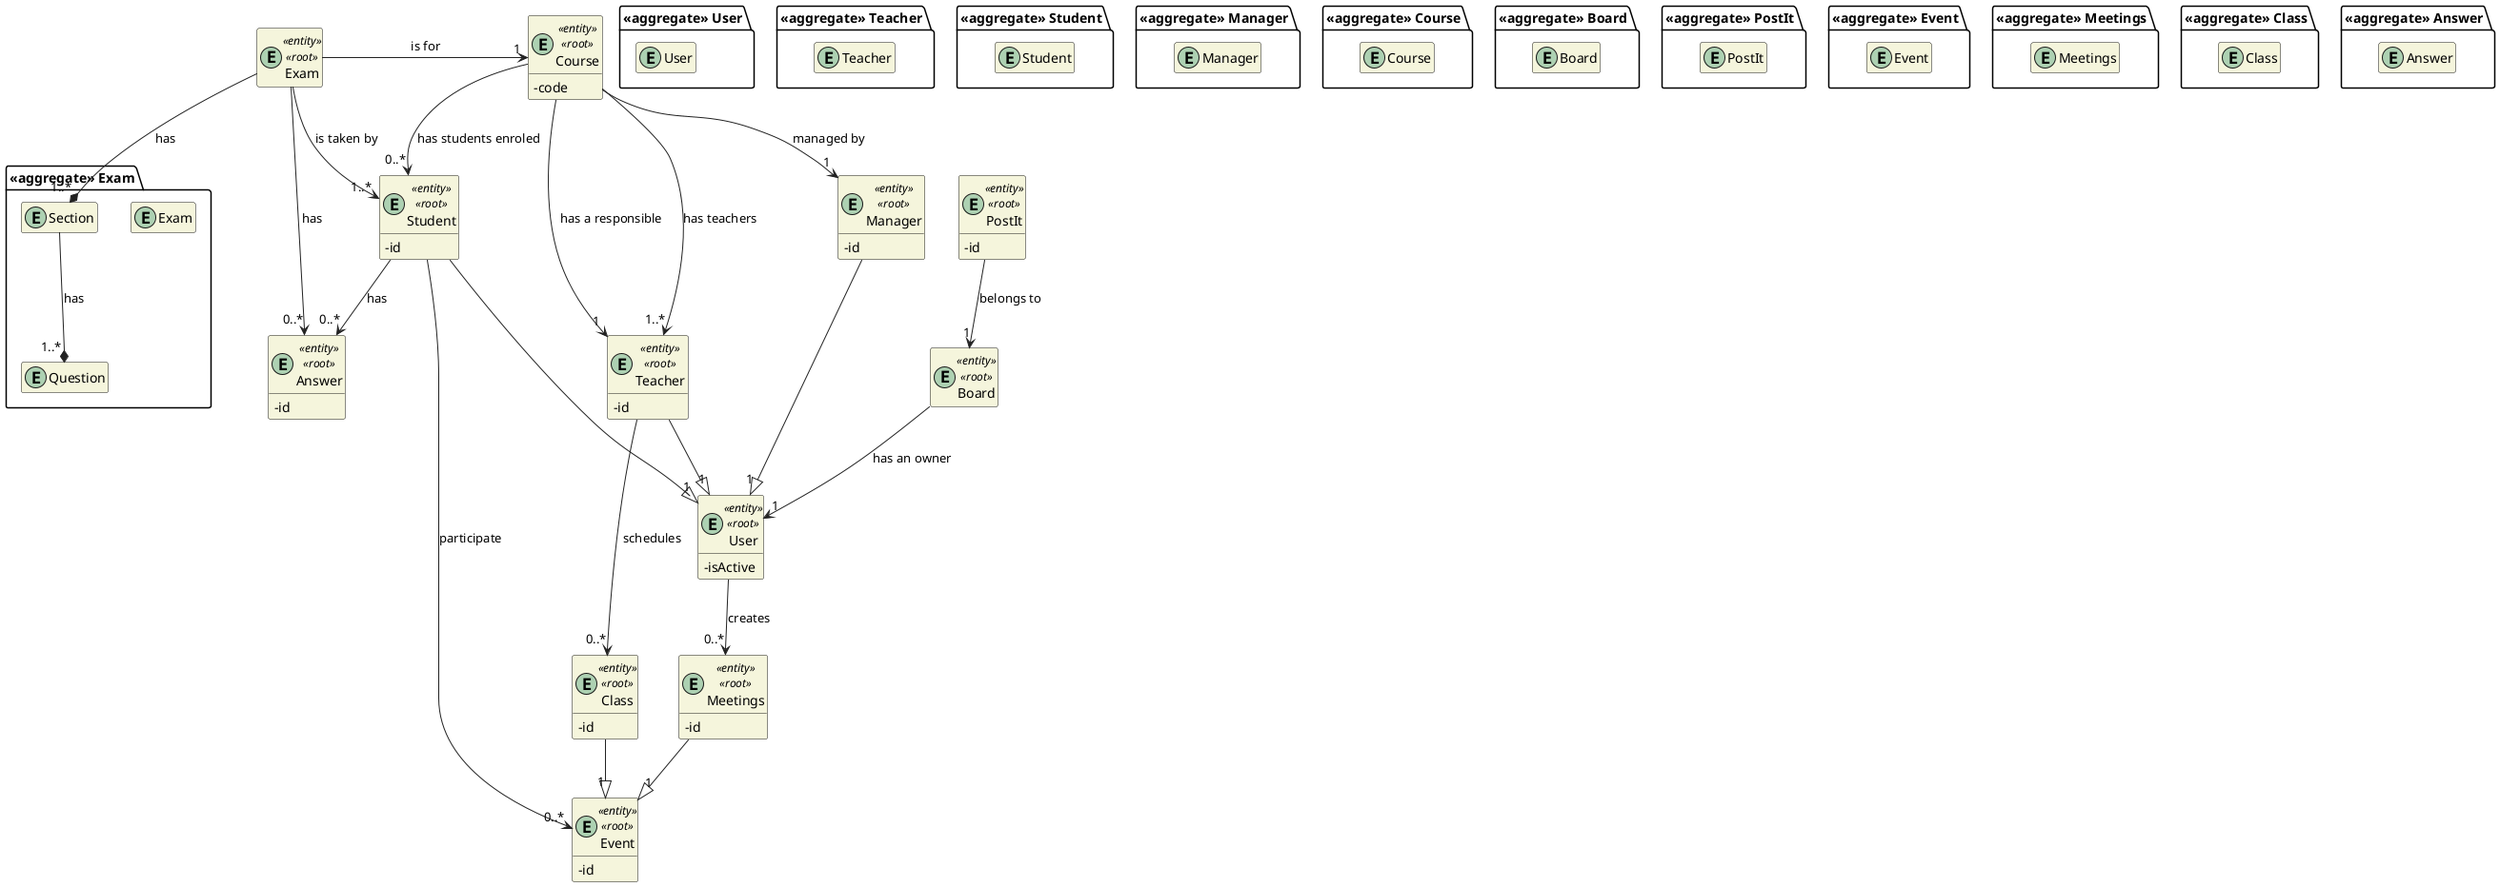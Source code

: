 @startuml DM
'https://plantuml.com/class-diagram

skinparam classAttributeIconSize 0
hide empty attributes
hide empty methods
skinparam classBackgroundColor beige
skinparam ArrowColor #222222

package "<<aggregate>> User" {
    entity User
}

entity User <<entity>> <<root>> {
    - isActive
}

package "<<aggregate>> Teacher" {
    entity Teacher
}


entity Teacher <<entity>> <<root>> {
  -id
}

package "<<aggregate>> Student" {
    entity Student
}

entity Student <<entity>> <<root>> {
  -id
}

package "<<aggregate>> Manager" {
    entity Manager
}

entity Manager <<entity>> <<root>> {
  -id
}

package "<<aggregate>> Course" {
    entity Course
}

entity Course <<entity>> <<root>> {
    - code
}

package "<<aggregate>> Board" {
    entity Board
}

entity Board <<entity>> <<root>> {
}

package "<<aggregate>> Exam" {
    entity Exam
    entity Section
    entity Question
}

entity Exam <<entity>> <<root>> {
}

package "<<aggregate>> PostIt" {
    entity PostIt
}

entity PostIt <<entity>> <<root>> {
    -id
}

package "<<aggregate>> Event" {
    entity Event
}

entity Event <<entity>> <<root>> {
    -id
}

package "<<aggregate>> Meetings" {
    entity Meetings
}

entity Meetings <<entity>> <<root>> {
    -id
}

package "<<aggregate>> Class" {
    entity Class
}

entity Class <<entity>> <<root>> {
    -id
}

package "<<aggregate>> Answer" {
    entity Answer
}

entity Answer <<entity>> <<root>> {
    -id
}

Teacher --|> "1" User 
Student --|> "1" User 
Manager --|> "1" User

Course -> "0..*" Student : has students enroled
Course ---> "1..*" Teacher : has teachers
Course --> "1" Teacher : has a responsible

Board --> "1" User : has an owner
PostIt --> "1" Board: belongs to

Exam --> "1..*" Student : is taken by
Exam -> "1" Course : is for
Exam --> "0..*" Answer : has

Class --|> "1" Event
Meetings --|> "1" Event

Section --* "1..*" Question : has

Exam --* "1..*" Section : has

Student --> "0..*" Event: participate
Student --> "0..*" Answer : has

User --> "0..*" Meetings: creates
Course --> "1" Manager: managed by
Teacher ---> "0..*" Class: schedules

@enduml
